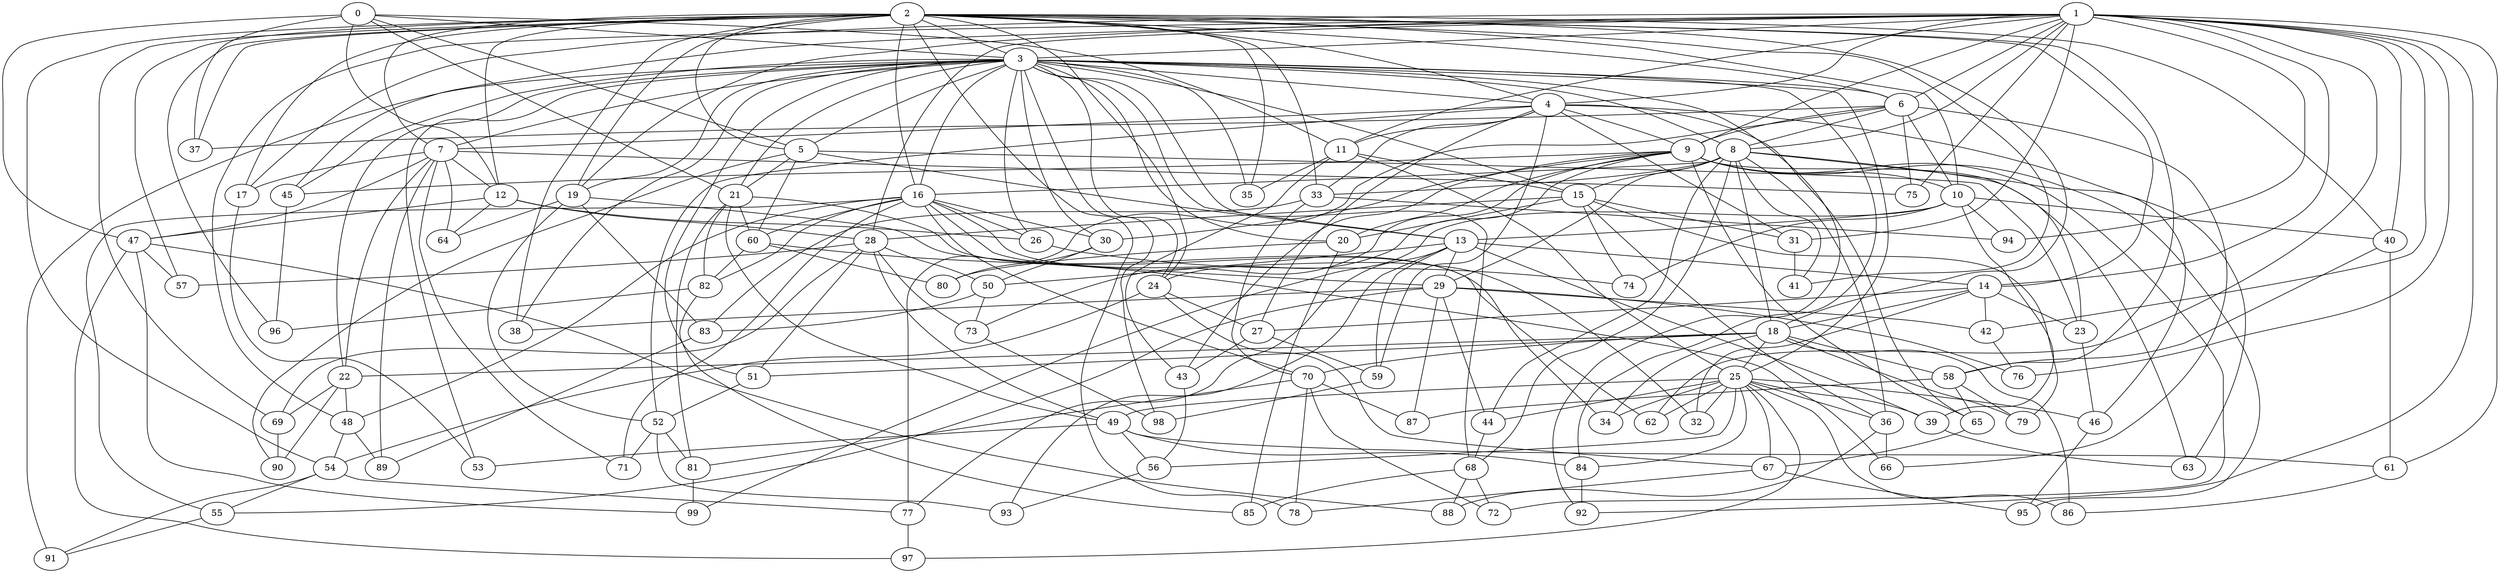 strict graph "barabasi_albert_graph(100,3)" {
0;
1;
2;
3;
4;
5;
6;
7;
8;
9;
10;
11;
12;
13;
14;
15;
16;
17;
18;
19;
20;
21;
22;
23;
24;
25;
26;
27;
28;
29;
30;
31;
32;
33;
34;
35;
36;
37;
38;
39;
40;
41;
42;
43;
44;
45;
46;
47;
48;
49;
50;
51;
52;
53;
54;
55;
56;
57;
58;
59;
60;
61;
62;
63;
64;
65;
66;
67;
68;
69;
70;
71;
72;
73;
74;
75;
76;
77;
78;
79;
80;
81;
82;
83;
84;
85;
86;
87;
88;
89;
90;
91;
92;
93;
94;
95;
96;
97;
98;
99;
0 -- 3  [is_available=True, prob="1.0"];
0 -- 37  [is_available=True, prob="0.475355340839"];
0 -- 11  [is_available=True, prob="0.269164239561"];
0 -- 12  [is_available=True, prob="0.880911828922"];
0 -- 47  [is_available=True, prob="0.259367848623"];
0 -- 21  [is_available=True, prob="0.990708466522"];
0 -- 5  [is_available=True, prob="0.243783096056"];
1 -- 3  [is_available=True, prob="0.22895703803"];
1 -- 4  [is_available=True, prob="0.433261658132"];
1 -- 6  [is_available=True, prob="0.978404029195"];
1 -- 8  [is_available=True, prob="0.85904598395"];
1 -- 9  [is_available=True, prob="0.378736685521"];
1 -- 42  [is_available=True, prob="0.352712386042"];
1 -- 11  [is_available=True, prob="0.147489045982"];
1 -- 76  [is_available=True, prob="0.560092244727"];
1 -- 45  [is_available=True, prob="0.0429784380213"];
1 -- 14  [is_available=True, prob="0.0453464648681"];
1 -- 48  [is_available=True, prob="0.0828692842907"];
1 -- 17  [is_available=True, prob="0.730365334284"];
1 -- 75  [is_available=True, prob="1.0"];
1 -- 19  [is_available=True, prob="1.0"];
1 -- 94  [is_available=True, prob="1.0"];
1 -- 92  [is_available=True, prob="0.466714194477"];
1 -- 40  [is_available=True, prob="1.0"];
1 -- 28  [is_available=True, prob="0.692146296766"];
1 -- 61  [is_available=True, prob="1.0"];
1 -- 62  [is_available=True, prob="0.271465394569"];
1 -- 31  [is_available=True, prob="0.0764339423372"];
2 -- 3  [is_available=True, prob="0.826201118395"];
2 -- 4  [is_available=True, prob="1.0"];
2 -- 5  [is_available=True, prob="0.000506418153994"];
2 -- 6  [is_available=True, prob="0.264875985912"];
2 -- 7  [is_available=True, prob="0.681317398865"];
2 -- 10  [is_available=True, prob="0.468697653319"];
2 -- 12  [is_available=True, prob="0.821675347596"];
2 -- 14  [is_available=True, prob="0.118425321815"];
2 -- 16  [is_available=True, prob="0.538766409197"];
2 -- 17  [is_available=True, prob="0.521792030466"];
2 -- 18  [is_available=True, prob="0.631583562477"];
2 -- 19  [is_available=True, prob="0.496969930761"];
2 -- 24  [is_available=True, prob="1.0"];
2 -- 33  [is_available=True, prob="0.650043070852"];
2 -- 35  [is_available=True, prob="1.0"];
2 -- 37  [is_available=True, prob="0.0115187578988"];
2 -- 38  [is_available=True, prob="0.818544110785"];
2 -- 40  [is_available=True, prob="0.289354492513"];
2 -- 41  [is_available=True, prob="1.0"];
2 -- 54  [is_available=True, prob="0.906550673918"];
2 -- 57  [is_available=True, prob="0.0894219561054"];
2 -- 58  [is_available=True, prob="0.699963430203"];
2 -- 69  [is_available=True, prob="0.463600691864"];
2 -- 78  [is_available=True, prob="0.192940094284"];
2 -- 96  [is_available=True, prob="0.81505022259"];
3 -- 4  [is_available=True, prob="0.469455261598"];
3 -- 5  [is_available=True, prob="1.0"];
3 -- 6  [is_available=True, prob="0.3042986518"];
3 -- 7  [is_available=True, prob="0.781109680977"];
3 -- 8  [is_available=True, prob="1.0"];
3 -- 13  [is_available=True, prob="1.0"];
3 -- 15  [is_available=True, prob="0.704139331317"];
3 -- 16  [is_available=True, prob="0.501854832036"];
3 -- 19  [is_available=True, prob="1.0"];
3 -- 20  [is_available=True, prob="1.0"];
3 -- 21  [is_available=True, prob="1.0"];
3 -- 22  [is_available=True, prob="1.0"];
3 -- 24  [is_available=True, prob="0.822884974018"];
3 -- 25  [is_available=True, prob="0.310580541907"];
3 -- 26  [is_available=True, prob="0.120301277877"];
3 -- 30  [is_available=True, prob="0.239568874834"];
3 -- 35  [is_available=True, prob="0.759707080445"];
3 -- 38  [is_available=True, prob="0.120776896095"];
3 -- 45  [is_available=True, prob="1.0"];
3 -- 51  [is_available=True, prob="1.0"];
3 -- 53  [is_available=True, prob="0.146796697065"];
3 -- 68  [is_available=True, prob="0.747920783568"];
3 -- 84  [is_available=True, prob="0.974492158014"];
3 -- 91  [is_available=True, prob="0.00938558642564"];
3 -- 92  [is_available=True, prob="1.0"];
3 -- 98  [is_available=True, prob="1.0"];
4 -- 33  [is_available=True, prob="0.725369415898"];
4 -- 65  [is_available=True, prob="0.538194788174"];
4 -- 7  [is_available=True, prob="1.0"];
4 -- 9  [is_available=True, prob="0.320314155784"];
4 -- 11  [is_available=True, prob="0.550709469463"];
4 -- 63  [is_available=True, prob="0.139287432265"];
4 -- 59  [is_available=True, prob="0.877821836646"];
4 -- 52  [is_available=True, prob="1.0"];
4 -- 27  [is_available=True, prob="0.482451445258"];
4 -- 31  [is_available=True, prob="0.720073184782"];
5 -- 13  [is_available=True, prob="1.0"];
5 -- 21  [is_available=True, prob="0.83487276946"];
5 -- 23  [is_available=True, prob="0.71648543763"];
5 -- 90  [is_available=True, prob="0.726600897171"];
5 -- 60  [is_available=True, prob="0.485253244073"];
6 -- 37  [is_available=True, prob="0.715892833498"];
6 -- 8  [is_available=True, prob="0.85881578322"];
6 -- 9  [is_available=True, prob="0.72729035058"];
6 -- 10  [is_available=True, prob="0.0792158519078"];
6 -- 75  [is_available=True, prob="0.402196278764"];
6 -- 66  [is_available=True, prob="0.499135934646"];
6 -- 77  [is_available=True, prob="0.250746425586"];
7 -- 64  [is_available=True, prob="0.421035487295"];
7 -- 71  [is_available=True, prob="1.0"];
7 -- 75  [is_available=True, prob="0.232528444799"];
7 -- 12  [is_available=True, prob="0.355038890166"];
7 -- 47  [is_available=True, prob="1.0"];
7 -- 17  [is_available=True, prob="0.455660253461"];
7 -- 22  [is_available=True, prob="0.698079390989"];
7 -- 89  [is_available=True, prob="0.3130746244"];
8 -- 36  [is_available=True, prob="0.116412341035"];
8 -- 33  [is_available=True, prob="1.0"];
8 -- 41  [is_available=True, prob="0.294809943276"];
8 -- 44  [is_available=True, prob="0.425287262928"];
8 -- 46  [is_available=True, prob="1.0"];
8 -- 15  [is_available=True, prob="0.489258459652"];
8 -- 16  [is_available=True, prob="0.844797429748"];
8 -- 18  [is_available=True, prob="0.587429939766"];
8 -- 23  [is_available=True, prob="1.0"];
8 -- 68  [is_available=True, prob="0.499510521783"];
8 -- 29  [is_available=True, prob="0.372957070846"];
9 -- 65  [is_available=True, prob="0.976049673302"];
9 -- 72  [is_available=True, prob="0.733069245176"];
9 -- 73  [is_available=True, prob="0.753092847414"];
9 -- 10  [is_available=True, prob="0.884036266183"];
9 -- 43  [is_available=True, prob="0.757455117205"];
9 -- 45  [is_available=True, prob="0.762387047409"];
9 -- 20  [is_available=True, prob="0.351915873808"];
9 -- 24  [is_available=True, prob="0.316628958906"];
9 -- 95  [is_available=True, prob="0.581810246987"];
9 -- 30  [is_available=True, prob="0.983947260825"];
9 -- 63  [is_available=True, prob="0.408975046701"];
10 -- 99  [is_available=True, prob="1.0"];
10 -- 39  [is_available=True, prob="0.28334335191"];
10 -- 40  [is_available=True, prob="0.173725473326"];
10 -- 74  [is_available=True, prob="0.937305284483"];
10 -- 13  [is_available=True, prob="1.0"];
10 -- 94  [is_available=True, prob="0.557342434241"];
11 -- 35  [is_available=True, prob="1.0"];
11 -- 43  [is_available=True, prob="1.0"];
11 -- 15  [is_available=True, prob="1.0"];
11 -- 25  [is_available=True, prob="0.0969415784107"];
12 -- 64  [is_available=True, prob="0.742828947007"];
12 -- 47  [is_available=True, prob="0.869676318524"];
12 -- 26  [is_available=True, prob="0.758002495702"];
12 -- 28  [is_available=True, prob="0.568936901141"];
13 -- 39  [is_available=True, prob="0.885130056044"];
13 -- 77  [is_available=True, prob="1.0"];
13 -- 14  [is_available=True, prob="0.883245264853"];
13 -- 93  [is_available=True, prob="1.0"];
13 -- 50  [is_available=True, prob="1.0"];
13 -- 59  [is_available=True, prob="0.886568284749"];
13 -- 29  [is_available=True, prob="1.0"];
14 -- 32  [is_available=True, prob="0.052668219354"];
14 -- 42  [is_available=True, prob="0.387820620086"];
14 -- 18  [is_available=True, prob="0.434226008878"];
14 -- 23  [is_available=True, prob="0.672979834723"];
14 -- 27  [is_available=True, prob="0.250993156359"];
15 -- 36  [is_available=True, prob="0.385256127473"];
15 -- 74  [is_available=True, prob="0.0859535368634"];
15 -- 79  [is_available=True, prob="0.235331354359"];
15 -- 20  [is_available=True, prob="0.207208059492"];
15 -- 28  [is_available=True, prob="1.0"];
15 -- 31  [is_available=True, prob="1.0"];
16 -- 32  [is_available=True, prob="0.727893557429"];
16 -- 70  [is_available=True, prob="0.623404393652"];
16 -- 71  [is_available=True, prob="1.0"];
16 -- 34  [is_available=True, prob="0.511750842585"];
16 -- 48  [is_available=True, prob="1.0"];
16 -- 82  [is_available=True, prob="0.873806741266"];
16 -- 55  [is_available=True, prob="0.019097391286"];
16 -- 26  [is_available=True, prob="0.334786570344"];
16 -- 60  [is_available=True, prob="0.626315716016"];
16 -- 30  [is_available=True, prob="0.206477119195"];
17 -- 53  [is_available=True, prob="0.801722590257"];
18 -- 86  [is_available=True, prob="0.484486782238"];
18 -- 70  [is_available=True, prob="1.0"];
18 -- 34  [is_available=True, prob="0.648732612517"];
18 -- 79  [is_available=True, prob="0.0848433982169"];
18 -- 51  [is_available=True, prob="0.464512639482"];
18 -- 22  [is_available=True, prob="0.835885987339"];
18 -- 25  [is_available=True, prob="1.0"];
18 -- 58  [is_available=True, prob="1.0"];
19 -- 64  [is_available=True, prob="0.761391149255"];
19 -- 83  [is_available=True, prob="0.723001636557"];
19 -- 52  [is_available=True, prob="1.0"];
19 -- 29  [is_available=True, prob="0.546812382754"];
20 -- 80  [is_available=True, prob="0.381660770488"];
20 -- 85  [is_available=True, prob="0.62969541174"];
21 -- 81  [is_available=True, prob="1.0"];
21 -- 49  [is_available=True, prob="0.730514557397"];
21 -- 82  [is_available=True, prob="1.0"];
21 -- 60  [is_available=True, prob="0.162552976168"];
21 -- 62  [is_available=True, prob="0.981351369375"];
22 -- 69  [is_available=True, prob="0.851350941042"];
22 -- 48  [is_available=True, prob="0.761484857487"];
22 -- 90  [is_available=True, prob="0.184077733734"];
23 -- 46  [is_available=True, prob="0.857258644756"];
24 -- 67  [is_available=True, prob="0.139035868957"];
24 -- 54  [is_available=True, prob="1.0"];
24 -- 27  [is_available=True, prob="0.297777382725"];
25 -- 32  [is_available=True, prob="0.734390700464"];
25 -- 97  [is_available=True, prob="1.0"];
25 -- 34  [is_available=True, prob="1.0"];
25 -- 36  [is_available=True, prob="1.0"];
25 -- 39  [is_available=True, prob="0.879475090989"];
25 -- 44  [is_available=True, prob="1.0"];
25 -- 46  [is_available=True, prob="1.0"];
25 -- 49  [is_available=True, prob="0.783426698716"];
25 -- 67  [is_available=True, prob="0.634064322612"];
25 -- 84  [is_available=True, prob="0.646377435145"];
25 -- 86  [is_available=True, prob="0.715626509208"];
25 -- 56  [is_available=True, prob="0.205861829291"];
25 -- 62  [is_available=True, prob="1.0"];
26 -- 74  [is_available=True, prob="1.0"];
27 -- 59  [is_available=True, prob="1.0"];
27 -- 43  [is_available=True, prob="0.112518284482"];
28 -- 69  [is_available=True, prob="0.434533713106"];
28 -- 73  [is_available=True, prob="0.66499221325"];
28 -- 49  [is_available=True, prob="0.553306497989"];
28 -- 50  [is_available=True, prob="0.335835492402"];
28 -- 51  [is_available=True, prob="0.463280762735"];
28 -- 57  [is_available=True, prob="1.0"];
29 -- 38  [is_available=True, prob="0.390146562885"];
29 -- 76  [is_available=True, prob="1.0"];
29 -- 42  [is_available=True, prob="0.118819129818"];
29 -- 87  [is_available=True, prob="0.145949357421"];
29 -- 44  [is_available=True, prob="0.563600318338"];
29 -- 55  [is_available=True, prob="1.0"];
30 -- 50  [is_available=True, prob="0.0719307016891"];
30 -- 80  [is_available=True, prob="0.662903188423"];
31 -- 41  [is_available=True, prob="0.445496454798"];
33 -- 70  [is_available=True, prob="0.231328277326"];
33 -- 83  [is_available=True, prob="0.758340398593"];
33 -- 94  [is_available=True, prob="1.0"];
36 -- 66  [is_available=True, prob="0.858274544962"];
36 -- 88  [is_available=True, prob="0.263733048142"];
39 -- 63  [is_available=True, prob="0.179791993097"];
40 -- 58  [is_available=True, prob="1.0"];
40 -- 61  [is_available=True, prob="0.501293078631"];
42 -- 76  [is_available=True, prob="0.198877179916"];
43 -- 56  [is_available=True, prob="1.0"];
44 -- 68  [is_available=True, prob="1.0"];
45 -- 96  [is_available=True, prob="1.0"];
46 -- 95  [is_available=True, prob="0.0201696490105"];
47 -- 97  [is_available=True, prob="0.356185958819"];
47 -- 99  [is_available=True, prob="0.163776299409"];
47 -- 88  [is_available=True, prob="1.0"];
47 -- 57  [is_available=True, prob="1.0"];
48 -- 54  [is_available=True, prob="0.383625037731"];
48 -- 89  [is_available=True, prob="0.300950145423"];
49 -- 84  [is_available=True, prob="0.812850903328"];
49 -- 56  [is_available=True, prob="1.0"];
49 -- 61  [is_available=True, prob="0.807318291872"];
49 -- 53  [is_available=True, prob="0.315796682924"];
50 -- 73  [is_available=True, prob="0.0751092288642"];
50 -- 83  [is_available=True, prob="1.0"];
51 -- 52  [is_available=True, prob="0.54791052827"];
52 -- 71  [is_available=True, prob="0.512708484905"];
52 -- 81  [is_available=True, prob="0.497843762479"];
52 -- 93  [is_available=True, prob="0.219349700172"];
54 -- 77  [is_available=True, prob="1.0"];
54 -- 55  [is_available=True, prob="0.913136734119"];
54 -- 91  [is_available=True, prob="0.0494960707857"];
55 -- 91  [is_available=True, prob="0.089251410829"];
56 -- 93  [is_available=True, prob="1.0"];
58 -- 65  [is_available=True, prob="0.0665387376018"];
58 -- 79  [is_available=True, prob="0.748400038309"];
58 -- 87  [is_available=True, prob="0.314695196869"];
59 -- 98  [is_available=True, prob="0.317507409276"];
60 -- 80  [is_available=True, prob="0.343011504044"];
60 -- 66  [is_available=True, prob="1.0"];
60 -- 82  [is_available=True, prob="0.401059382009"];
61 -- 86  [is_available=True, prob="0.0904579392113"];
65 -- 67  [is_available=True, prob="0.198518093025"];
67 -- 95  [is_available=True, prob="1.0"];
67 -- 78  [is_available=True, prob="0.969214684777"];
68 -- 72  [is_available=True, prob="1.0"];
68 -- 85  [is_available=True, prob="0.706627465334"];
68 -- 88  [is_available=True, prob="0.956361536935"];
69 -- 90  [is_available=True, prob="0.926304120997"];
70 -- 72  [is_available=True, prob="1.0"];
70 -- 78  [is_available=True, prob="0.606666571731"];
70 -- 81  [is_available=True, prob="1.0"];
70 -- 87  [is_available=True, prob="1.0"];
73 -- 98  [is_available=True, prob="0.040612799352"];
77 -- 97  [is_available=True, prob="0.876064765534"];
81 -- 99  [is_available=True, prob="0.666697071154"];
82 -- 96  [is_available=True, prob="0.122712218909"];
82 -- 85  [is_available=True, prob="0.595395145286"];
83 -- 89  [is_available=True, prob="0.400377499334"];
84 -- 92  [is_available=True, prob="1.0"];
}
